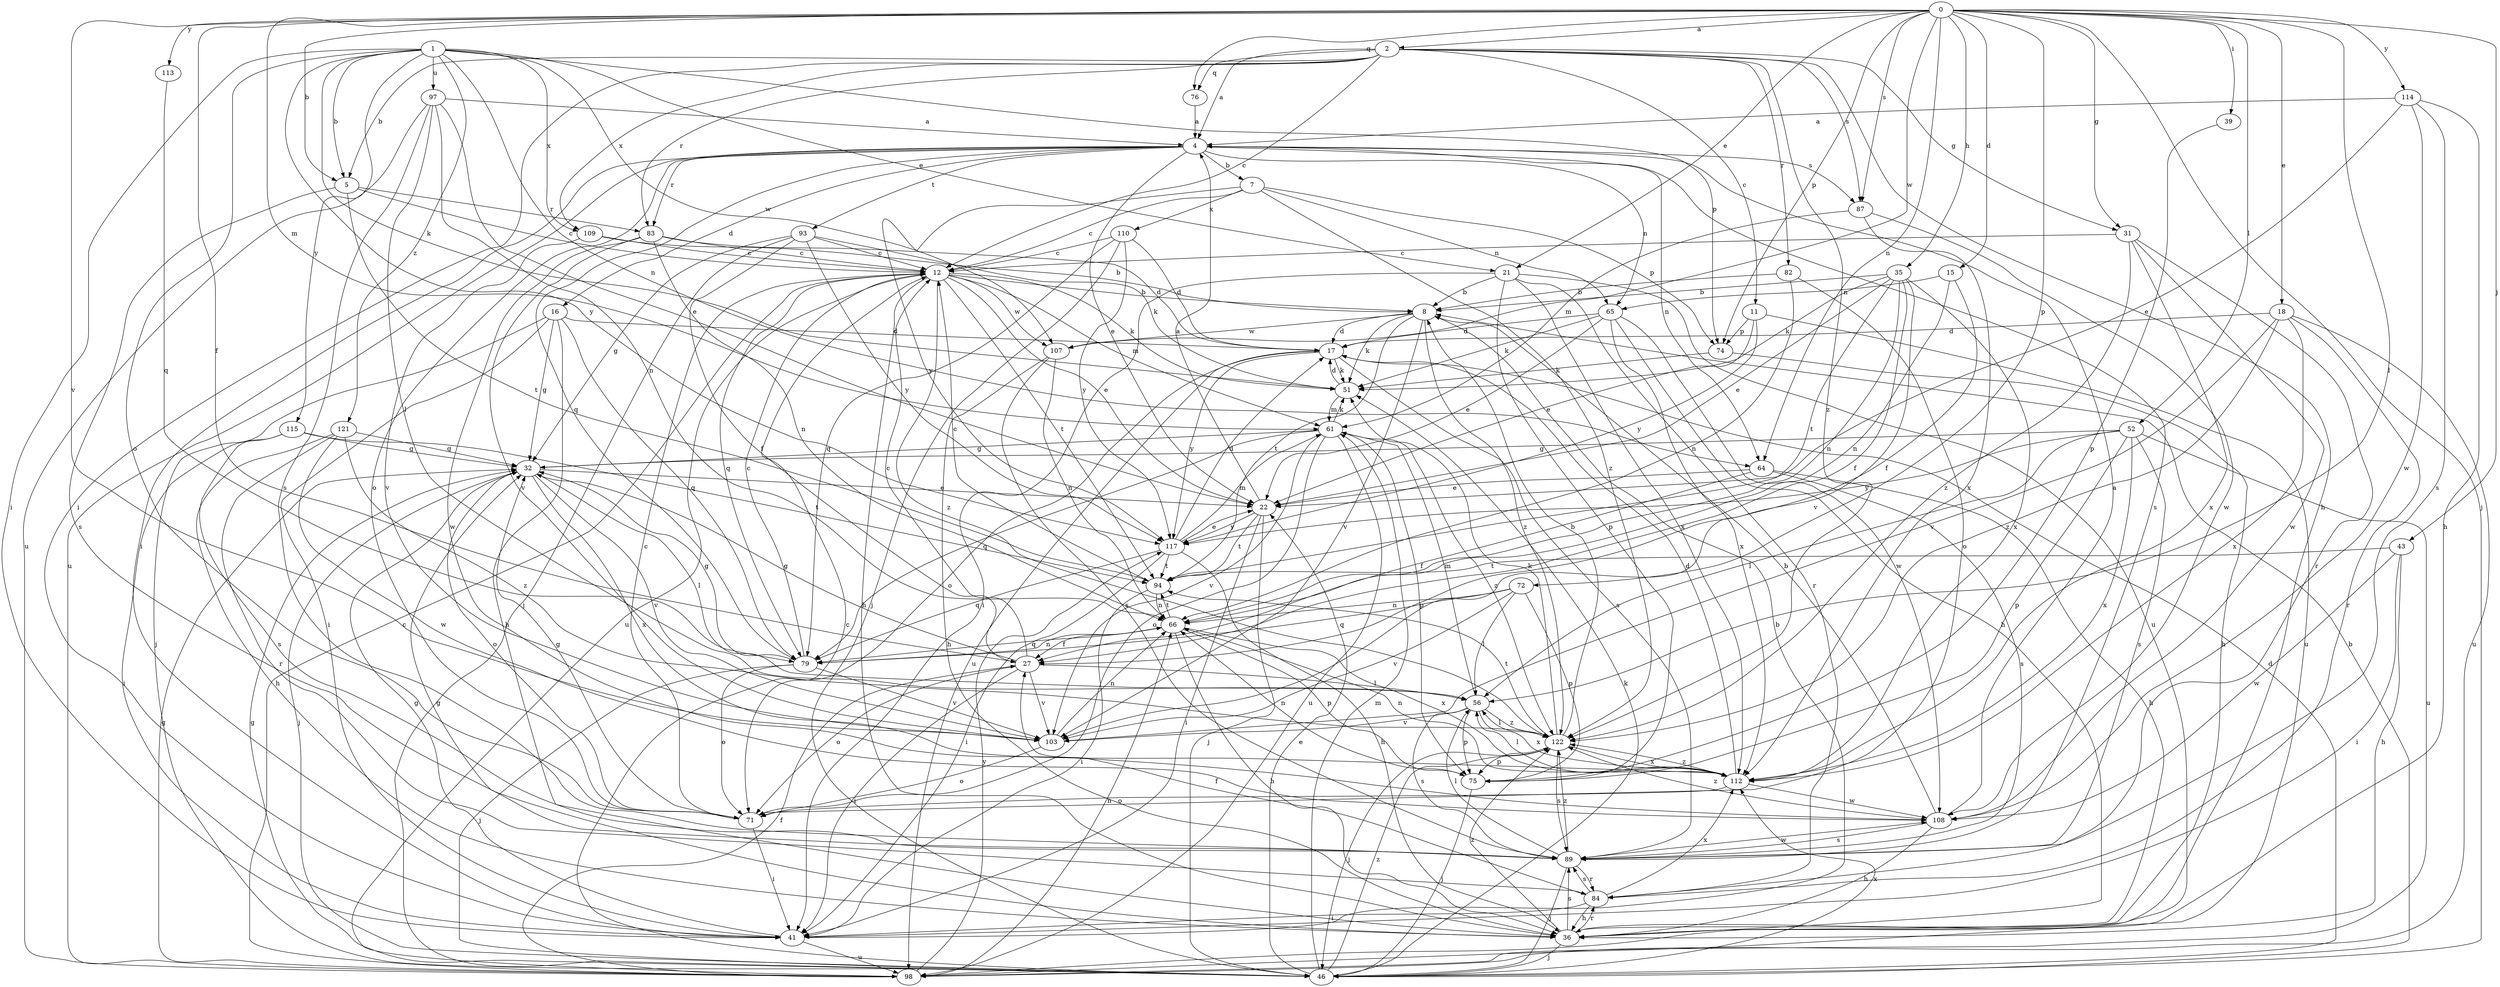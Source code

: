 strict digraph  {
0;
1;
2;
4;
5;
7;
8;
11;
12;
15;
16;
17;
18;
21;
22;
27;
31;
32;
35;
36;
39;
41;
43;
46;
51;
52;
56;
61;
64;
65;
66;
71;
72;
74;
75;
76;
79;
82;
83;
84;
87;
89;
93;
94;
97;
98;
103;
107;
108;
109;
110;
112;
113;
114;
115;
117;
121;
122;
0 -> 2  [label=a];
0 -> 5  [label=b];
0 -> 15  [label=d];
0 -> 18  [label=e];
0 -> 21  [label=e];
0 -> 27  [label=f];
0 -> 31  [label=g];
0 -> 35  [label=h];
0 -> 39  [label=i];
0 -> 43  [label=j];
0 -> 46  [label=j];
0 -> 52  [label=l];
0 -> 56  [label=l];
0 -> 61  [label=m];
0 -> 64  [label=n];
0 -> 72  [label=p];
0 -> 74  [label=p];
0 -> 76  [label=q];
0 -> 87  [label=s];
0 -> 103  [label=v];
0 -> 107  [label=w];
0 -> 113  [label=y];
0 -> 114  [label=y];
1 -> 5  [label=b];
1 -> 21  [label=e];
1 -> 41  [label=i];
1 -> 51  [label=k];
1 -> 64  [label=n];
1 -> 71  [label=o];
1 -> 74  [label=p];
1 -> 97  [label=u];
1 -> 107  [label=w];
1 -> 109  [label=x];
1 -> 115  [label=y];
1 -> 117  [label=y];
1 -> 121  [label=z];
2 -> 4  [label=a];
2 -> 5  [label=b];
2 -> 11  [label=c];
2 -> 12  [label=c];
2 -> 31  [label=g];
2 -> 36  [label=h];
2 -> 41  [label=i];
2 -> 76  [label=q];
2 -> 82  [label=r];
2 -> 83  [label=r];
2 -> 87  [label=s];
2 -> 109  [label=x];
2 -> 122  [label=z];
4 -> 7  [label=b];
4 -> 16  [label=d];
4 -> 22  [label=e];
4 -> 41  [label=i];
4 -> 64  [label=n];
4 -> 65  [label=n];
4 -> 71  [label=o];
4 -> 79  [label=q];
4 -> 83  [label=r];
4 -> 87  [label=s];
4 -> 89  [label=s];
4 -> 93  [label=t];
4 -> 98  [label=u];
5 -> 12  [label=c];
5 -> 83  [label=r];
5 -> 89  [label=s];
5 -> 94  [label=t];
7 -> 12  [label=c];
7 -> 65  [label=n];
7 -> 74  [label=p];
7 -> 110  [label=x];
7 -> 117  [label=y];
7 -> 122  [label=z];
8 -> 17  [label=d];
8 -> 51  [label=k];
8 -> 94  [label=t];
8 -> 103  [label=v];
8 -> 107  [label=w];
8 -> 122  [label=z];
11 -> 22  [label=e];
11 -> 74  [label=p];
11 -> 98  [label=u];
11 -> 117  [label=y];
12 -> 8  [label=b];
12 -> 22  [label=e];
12 -> 36  [label=h];
12 -> 51  [label=k];
12 -> 61  [label=m];
12 -> 79  [label=q];
12 -> 94  [label=t];
12 -> 98  [label=u];
12 -> 107  [label=w];
12 -> 122  [label=z];
15 -> 27  [label=f];
15 -> 65  [label=n];
15 -> 66  [label=n];
16 -> 17  [label=d];
16 -> 32  [label=g];
16 -> 36  [label=h];
16 -> 41  [label=i];
16 -> 46  [label=j];
16 -> 79  [label=q];
17 -> 51  [label=k];
17 -> 71  [label=o];
17 -> 89  [label=s];
17 -> 98  [label=u];
17 -> 117  [label=y];
18 -> 17  [label=d];
18 -> 84  [label=r];
18 -> 98  [label=u];
18 -> 103  [label=v];
18 -> 112  [label=x];
18 -> 122  [label=z];
21 -> 8  [label=b];
21 -> 41  [label=i];
21 -> 75  [label=p];
21 -> 84  [label=r];
21 -> 98  [label=u];
21 -> 112  [label=x];
22 -> 4  [label=a];
22 -> 41  [label=i];
22 -> 46  [label=j];
22 -> 94  [label=t];
22 -> 117  [label=y];
27 -> 12  [label=c];
27 -> 32  [label=g];
27 -> 41  [label=i];
27 -> 56  [label=l];
27 -> 71  [label=o];
27 -> 103  [label=v];
31 -> 12  [label=c];
31 -> 84  [label=r];
31 -> 108  [label=w];
31 -> 112  [label=x];
31 -> 122  [label=z];
32 -> 22  [label=e];
32 -> 46  [label=j];
32 -> 56  [label=l];
32 -> 71  [label=o];
32 -> 103  [label=v];
32 -> 112  [label=x];
35 -> 8  [label=b];
35 -> 22  [label=e];
35 -> 27  [label=f];
35 -> 51  [label=k];
35 -> 66  [label=n];
35 -> 94  [label=t];
35 -> 103  [label=v];
35 -> 112  [label=x];
36 -> 32  [label=g];
36 -> 46  [label=j];
36 -> 84  [label=r];
36 -> 89  [label=s];
36 -> 122  [label=z];
39 -> 75  [label=p];
41 -> 8  [label=b];
41 -> 32  [label=g];
41 -> 98  [label=u];
43 -> 36  [label=h];
43 -> 41  [label=i];
43 -> 94  [label=t];
43 -> 108  [label=w];
46 -> 8  [label=b];
46 -> 12  [label=c];
46 -> 17  [label=d];
46 -> 22  [label=e];
46 -> 32  [label=g];
46 -> 51  [label=k];
46 -> 61  [label=m];
46 -> 112  [label=x];
46 -> 122  [label=z];
51 -> 17  [label=d];
51 -> 61  [label=m];
52 -> 32  [label=g];
52 -> 56  [label=l];
52 -> 75  [label=p];
52 -> 89  [label=s];
52 -> 98  [label=u];
52 -> 112  [label=x];
52 -> 117  [label=y];
56 -> 61  [label=m];
56 -> 75  [label=p];
56 -> 89  [label=s];
56 -> 103  [label=v];
56 -> 112  [label=x];
56 -> 122  [label=z];
61 -> 32  [label=g];
61 -> 51  [label=k];
61 -> 71  [label=o];
61 -> 75  [label=p];
61 -> 79  [label=q];
61 -> 98  [label=u];
61 -> 103  [label=v];
61 -> 122  [label=z];
64 -> 22  [label=e];
64 -> 27  [label=f];
64 -> 36  [label=h];
64 -> 89  [label=s];
65 -> 17  [label=d];
65 -> 22  [label=e];
65 -> 36  [label=h];
65 -> 51  [label=k];
65 -> 108  [label=w];
65 -> 112  [label=x];
66 -> 27  [label=f];
66 -> 36  [label=h];
66 -> 75  [label=p];
66 -> 79  [label=q];
66 -> 94  [label=t];
66 -> 112  [label=x];
71 -> 12  [label=c];
71 -> 32  [label=g];
71 -> 41  [label=i];
72 -> 56  [label=l];
72 -> 66  [label=n];
72 -> 75  [label=p];
72 -> 79  [label=q];
72 -> 103  [label=v];
74 -> 36  [label=h];
74 -> 51  [label=k];
75 -> 46  [label=j];
75 -> 66  [label=n];
76 -> 4  [label=a];
79 -> 12  [label=c];
79 -> 32  [label=g];
79 -> 46  [label=j];
79 -> 66  [label=n];
79 -> 71  [label=o];
79 -> 103  [label=v];
82 -> 8  [label=b];
82 -> 66  [label=n];
82 -> 71  [label=o];
83 -> 12  [label=c];
83 -> 17  [label=d];
83 -> 66  [label=n];
83 -> 103  [label=v];
83 -> 108  [label=w];
84 -> 27  [label=f];
84 -> 36  [label=h];
84 -> 41  [label=i];
84 -> 89  [label=s];
84 -> 112  [label=x];
87 -> 61  [label=m];
87 -> 108  [label=w];
87 -> 112  [label=x];
89 -> 46  [label=j];
89 -> 56  [label=l];
89 -> 84  [label=r];
89 -> 108  [label=w];
89 -> 122  [label=z];
93 -> 12  [label=c];
93 -> 27  [label=f];
93 -> 32  [label=g];
93 -> 46  [label=j];
93 -> 51  [label=k];
93 -> 117  [label=y];
94 -> 12  [label=c];
94 -> 41  [label=i];
94 -> 66  [label=n];
97 -> 4  [label=a];
97 -> 22  [label=e];
97 -> 56  [label=l];
97 -> 66  [label=n];
97 -> 89  [label=s];
97 -> 98  [label=u];
98 -> 12  [label=c];
98 -> 27  [label=f];
98 -> 32  [label=g];
98 -> 66  [label=n];
98 -> 117  [label=y];
103 -> 66  [label=n];
103 -> 71  [label=o];
107 -> 36  [label=h];
107 -> 66  [label=n];
107 -> 89  [label=s];
108 -> 4  [label=a];
108 -> 8  [label=b];
108 -> 36  [label=h];
108 -> 89  [label=s];
108 -> 122  [label=z];
109 -> 8  [label=b];
109 -> 12  [label=c];
109 -> 103  [label=v];
110 -> 12  [label=c];
110 -> 17  [label=d];
110 -> 46  [label=j];
110 -> 79  [label=q];
110 -> 117  [label=y];
112 -> 17  [label=d];
112 -> 56  [label=l];
112 -> 66  [label=n];
112 -> 71  [label=o];
112 -> 108  [label=w];
112 -> 122  [label=z];
113 -> 79  [label=q];
114 -> 4  [label=a];
114 -> 22  [label=e];
114 -> 36  [label=h];
114 -> 89  [label=s];
114 -> 108  [label=w];
115 -> 32  [label=g];
115 -> 41  [label=i];
115 -> 89  [label=s];
115 -> 94  [label=t];
117 -> 17  [label=d];
117 -> 22  [label=e];
117 -> 36  [label=h];
117 -> 41  [label=i];
117 -> 61  [label=m];
117 -> 79  [label=q];
117 -> 94  [label=t];
121 -> 32  [label=g];
121 -> 36  [label=h];
121 -> 84  [label=r];
121 -> 108  [label=w];
121 -> 122  [label=z];
122 -> 8  [label=b];
122 -> 46  [label=j];
122 -> 51  [label=k];
122 -> 56  [label=l];
122 -> 75  [label=p];
122 -> 89  [label=s];
122 -> 94  [label=t];
122 -> 112  [label=x];
}
